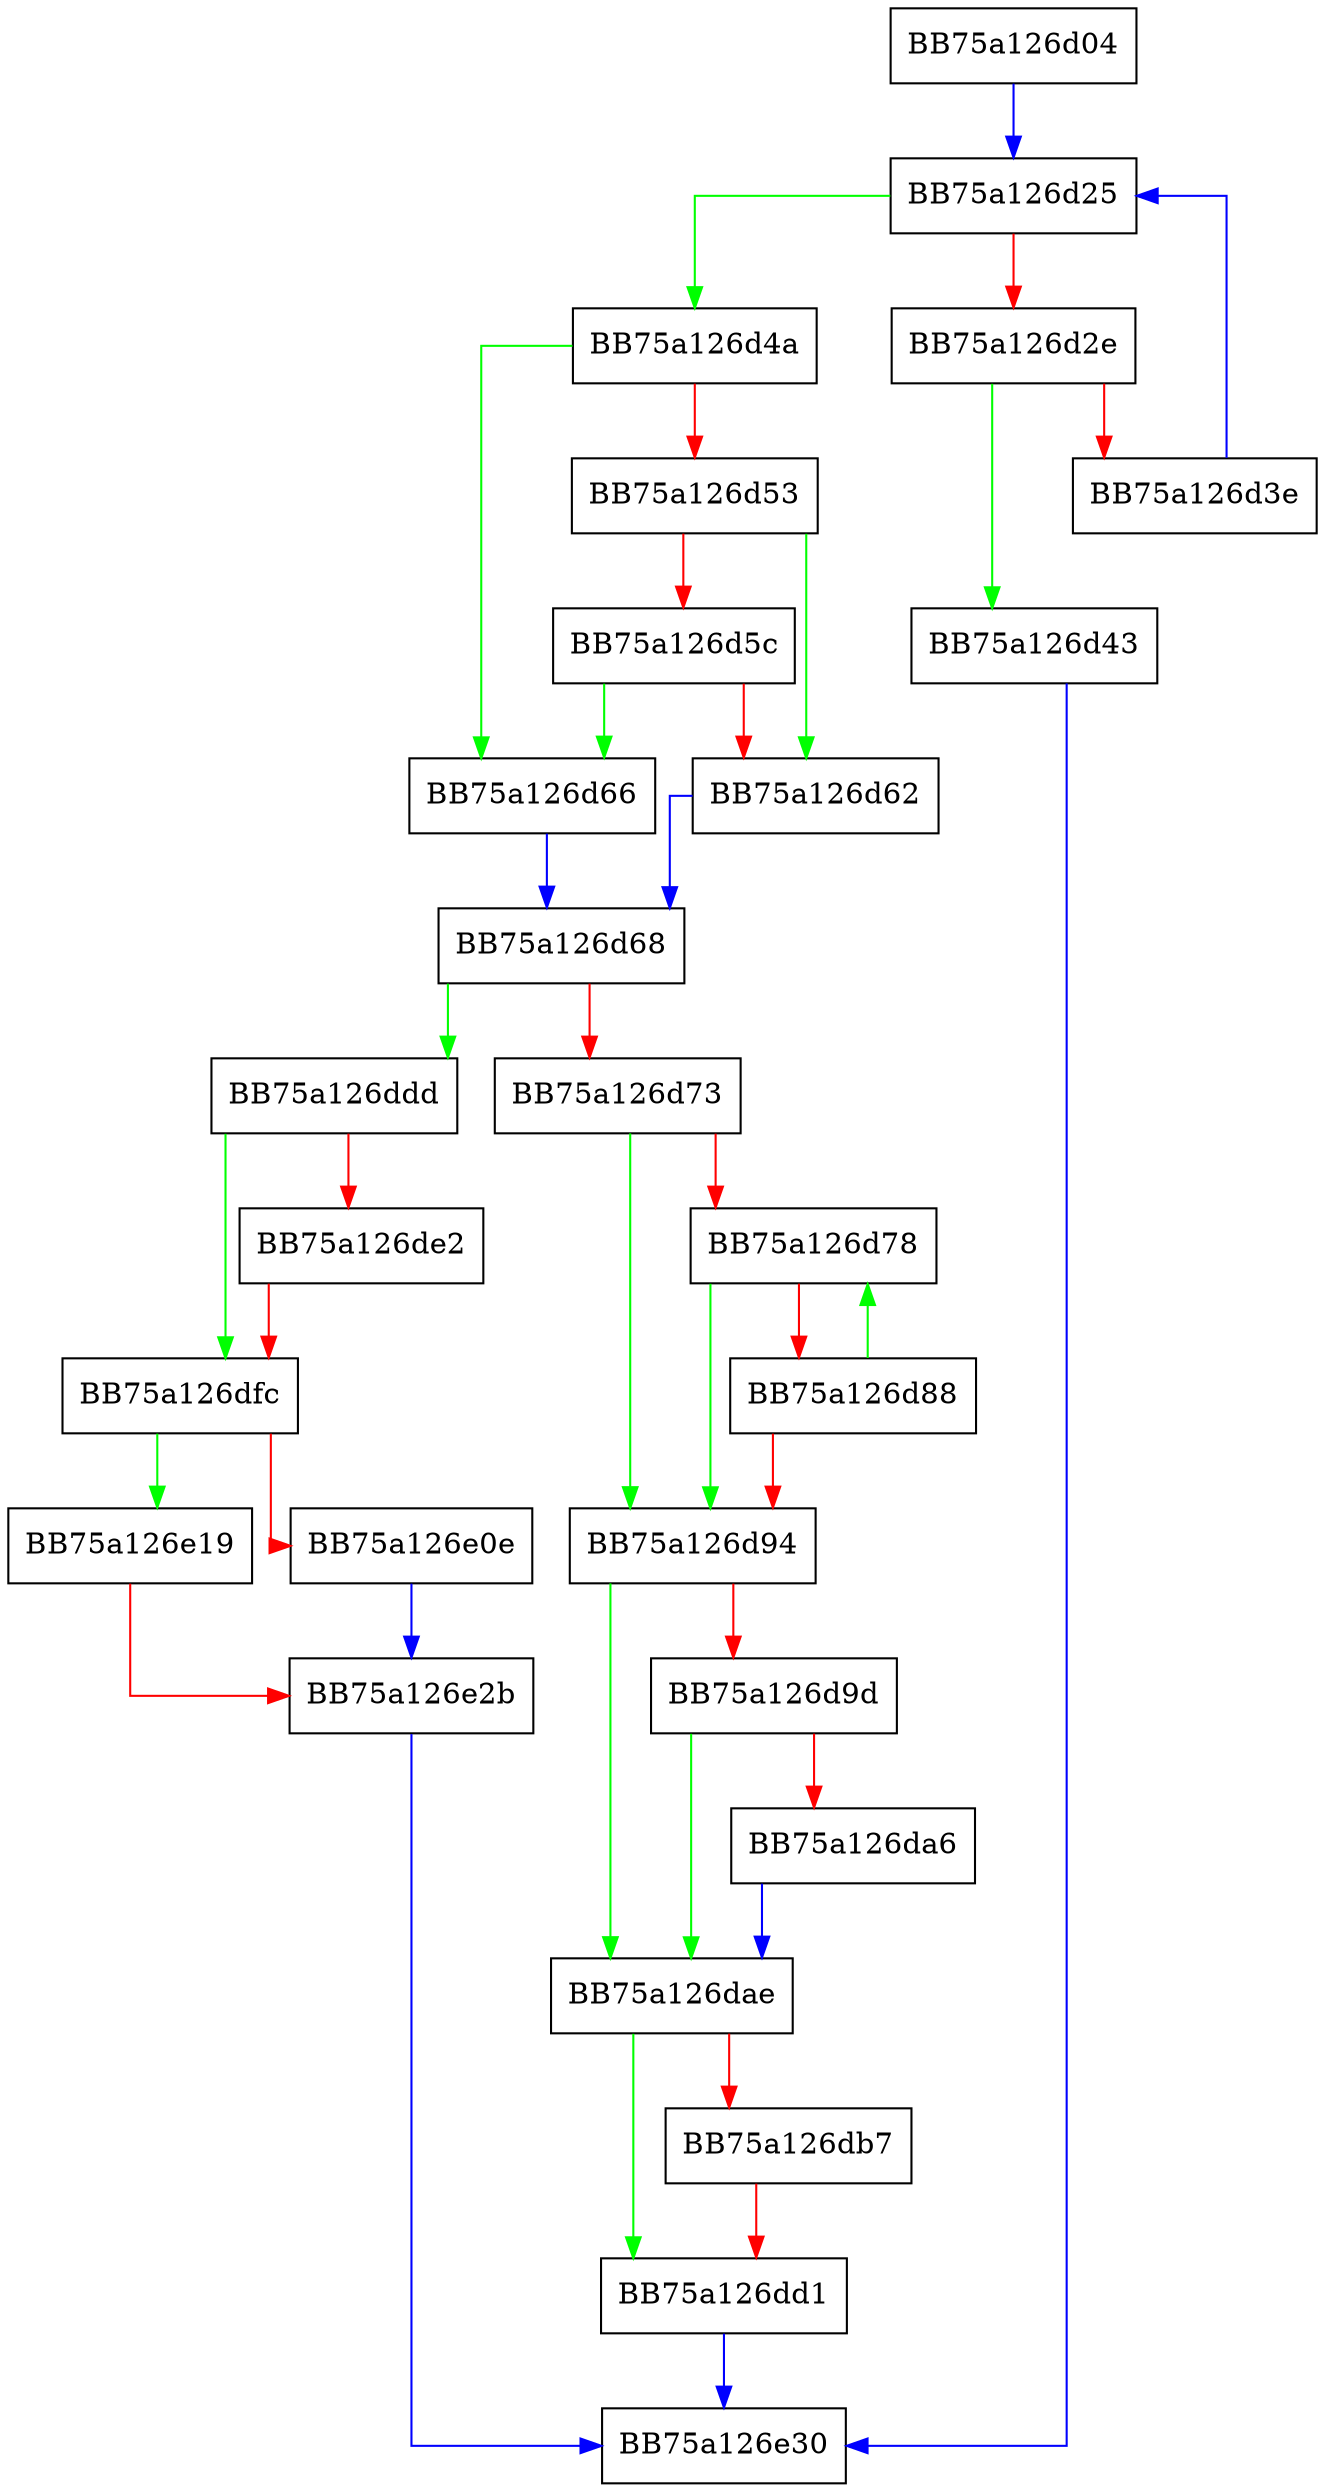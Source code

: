 digraph match_dot_repeat_slow {
  node [shape="box"];
  graph [splines=ortho];
  BB75a126d04 -> BB75a126d25 [color="blue"];
  BB75a126d25 -> BB75a126d4a [color="green"];
  BB75a126d25 -> BB75a126d2e [color="red"];
  BB75a126d2e -> BB75a126d43 [color="green"];
  BB75a126d2e -> BB75a126d3e [color="red"];
  BB75a126d3e -> BB75a126d25 [color="blue"];
  BB75a126d43 -> BB75a126e30 [color="blue"];
  BB75a126d4a -> BB75a126d66 [color="green"];
  BB75a126d4a -> BB75a126d53 [color="red"];
  BB75a126d53 -> BB75a126d62 [color="green"];
  BB75a126d53 -> BB75a126d5c [color="red"];
  BB75a126d5c -> BB75a126d66 [color="green"];
  BB75a126d5c -> BB75a126d62 [color="red"];
  BB75a126d62 -> BB75a126d68 [color="blue"];
  BB75a126d66 -> BB75a126d68 [color="blue"];
  BB75a126d68 -> BB75a126ddd [color="green"];
  BB75a126d68 -> BB75a126d73 [color="red"];
  BB75a126d73 -> BB75a126d94 [color="green"];
  BB75a126d73 -> BB75a126d78 [color="red"];
  BB75a126d78 -> BB75a126d94 [color="green"];
  BB75a126d78 -> BB75a126d88 [color="red"];
  BB75a126d88 -> BB75a126d78 [color="green"];
  BB75a126d88 -> BB75a126d94 [color="red"];
  BB75a126d94 -> BB75a126dae [color="green"];
  BB75a126d94 -> BB75a126d9d [color="red"];
  BB75a126d9d -> BB75a126dae [color="green"];
  BB75a126d9d -> BB75a126da6 [color="red"];
  BB75a126da6 -> BB75a126dae [color="blue"];
  BB75a126dae -> BB75a126dd1 [color="green"];
  BB75a126dae -> BB75a126db7 [color="red"];
  BB75a126db7 -> BB75a126dd1 [color="red"];
  BB75a126dd1 -> BB75a126e30 [color="blue"];
  BB75a126ddd -> BB75a126dfc [color="green"];
  BB75a126ddd -> BB75a126de2 [color="red"];
  BB75a126de2 -> BB75a126dfc [color="red"];
  BB75a126dfc -> BB75a126e19 [color="green"];
  BB75a126dfc -> BB75a126e0e [color="red"];
  BB75a126e0e -> BB75a126e2b [color="blue"];
  BB75a126e19 -> BB75a126e2b [color="red"];
  BB75a126e2b -> BB75a126e30 [color="blue"];
}